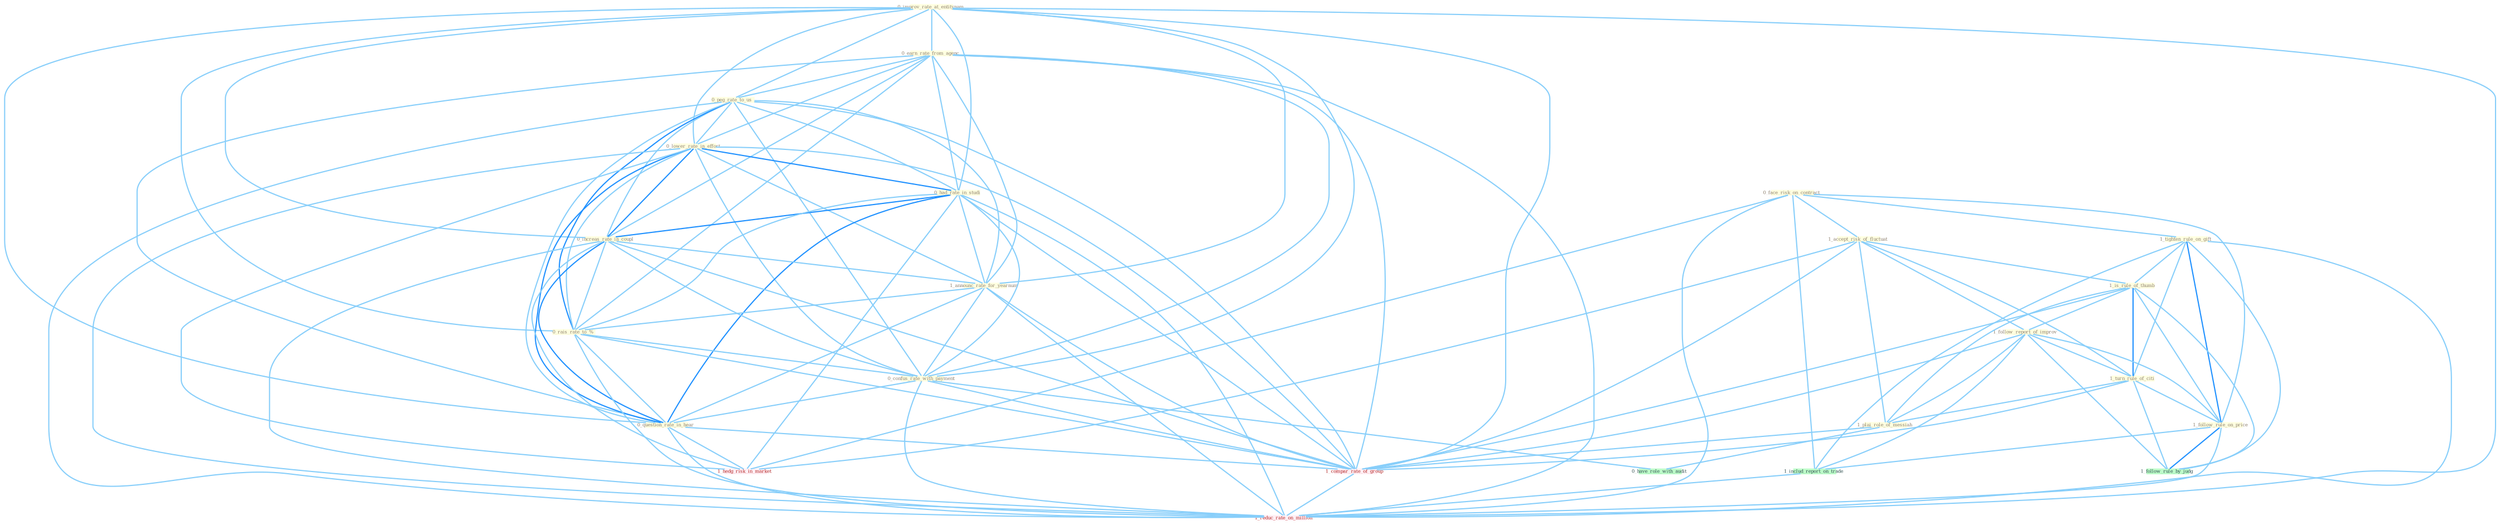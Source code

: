 Graph G{ 
    node
    [shape=polygon,style=filled,width=.5,height=.06,color="#BDFCC9",fixedsize=true,fontsize=4,
    fontcolor="#2f4f4f"];
    {node
    [color="#ffffe0", fontcolor="#8b7d6b"] "0_face_risk_on_contract " "0_improv_rate_at_entitynam " "0_earn_rate_from_agenc " "1_accept_risk_of_fluctuat " "1_tighten_rule_on_gift " "0_peg_rate_to_us " "0_lower_rate_in_effort " "0_had_rate_in_studi " "0_increas_rate_in_coupl " "1_is_rule_of_thumb " "1_follow_report_of_improv " "1_announc_rate_for_yearnum " "0_rais_rate_to_% " "0_confus_rate_with_payment " "1_turn_rule_of_citi " "1_plai_role_of_messiah " "1_follow_rule_on_price " "0_question_rate_in_hear "}
{node [color="#fff0f5", fontcolor="#b22222"] "1_compar_rate_of_group " "1_hedg_risk_in_market " "1_reduc_rate_on_million "}
edge [color="#B0E2FF"];

	"0_face_risk_on_contract " -- "1_accept_risk_of_fluctuat " [w="1", color="#87cefa" ];
	"0_face_risk_on_contract " -- "1_tighten_rule_on_gift " [w="1", color="#87cefa" ];
	"0_face_risk_on_contract " -- "1_follow_rule_on_price " [w="1", color="#87cefa" ];
	"0_face_risk_on_contract " -- "1_includ_report_on_trade " [w="1", color="#87cefa" ];
	"0_face_risk_on_contract " -- "1_hedg_risk_in_market " [w="1", color="#87cefa" ];
	"0_face_risk_on_contract " -- "1_reduc_rate_on_million " [w="1", color="#87cefa" ];
	"0_improv_rate_at_entitynam " -- "0_earn_rate_from_agenc " [w="1", color="#87cefa" ];
	"0_improv_rate_at_entitynam " -- "0_peg_rate_to_us " [w="1", color="#87cefa" ];
	"0_improv_rate_at_entitynam " -- "0_lower_rate_in_effort " [w="1", color="#87cefa" ];
	"0_improv_rate_at_entitynam " -- "0_had_rate_in_studi " [w="1", color="#87cefa" ];
	"0_improv_rate_at_entitynam " -- "0_increas_rate_in_coupl " [w="1", color="#87cefa" ];
	"0_improv_rate_at_entitynam " -- "1_announc_rate_for_yearnum " [w="1", color="#87cefa" ];
	"0_improv_rate_at_entitynam " -- "0_rais_rate_to_% " [w="1", color="#87cefa" ];
	"0_improv_rate_at_entitynam " -- "0_confus_rate_with_payment " [w="1", color="#87cefa" ];
	"0_improv_rate_at_entitynam " -- "0_question_rate_in_hear " [w="1", color="#87cefa" ];
	"0_improv_rate_at_entitynam " -- "1_compar_rate_of_group " [w="1", color="#87cefa" ];
	"0_improv_rate_at_entitynam " -- "1_reduc_rate_on_million " [w="1", color="#87cefa" ];
	"0_earn_rate_from_agenc " -- "0_peg_rate_to_us " [w="1", color="#87cefa" ];
	"0_earn_rate_from_agenc " -- "0_lower_rate_in_effort " [w="1", color="#87cefa" ];
	"0_earn_rate_from_agenc " -- "0_had_rate_in_studi " [w="1", color="#87cefa" ];
	"0_earn_rate_from_agenc " -- "0_increas_rate_in_coupl " [w="1", color="#87cefa" ];
	"0_earn_rate_from_agenc " -- "1_announc_rate_for_yearnum " [w="1", color="#87cefa" ];
	"0_earn_rate_from_agenc " -- "0_rais_rate_to_% " [w="1", color="#87cefa" ];
	"0_earn_rate_from_agenc " -- "0_confus_rate_with_payment " [w="1", color="#87cefa" ];
	"0_earn_rate_from_agenc " -- "0_question_rate_in_hear " [w="1", color="#87cefa" ];
	"0_earn_rate_from_agenc " -- "1_compar_rate_of_group " [w="1", color="#87cefa" ];
	"0_earn_rate_from_agenc " -- "1_reduc_rate_on_million " [w="1", color="#87cefa" ];
	"1_accept_risk_of_fluctuat " -- "1_is_rule_of_thumb " [w="1", color="#87cefa" ];
	"1_accept_risk_of_fluctuat " -- "1_follow_report_of_improv " [w="1", color="#87cefa" ];
	"1_accept_risk_of_fluctuat " -- "1_turn_rule_of_citi " [w="1", color="#87cefa" ];
	"1_accept_risk_of_fluctuat " -- "1_plai_role_of_messiah " [w="1", color="#87cefa" ];
	"1_accept_risk_of_fluctuat " -- "1_compar_rate_of_group " [w="1", color="#87cefa" ];
	"1_accept_risk_of_fluctuat " -- "1_hedg_risk_in_market " [w="1", color="#87cefa" ];
	"1_tighten_rule_on_gift " -- "1_is_rule_of_thumb " [w="1", color="#87cefa" ];
	"1_tighten_rule_on_gift " -- "1_turn_rule_of_citi " [w="1", color="#87cefa" ];
	"1_tighten_rule_on_gift " -- "1_follow_rule_on_price " [w="2", color="#1e90ff" , len=0.8];
	"1_tighten_rule_on_gift " -- "1_includ_report_on_trade " [w="1", color="#87cefa" ];
	"1_tighten_rule_on_gift " -- "1_follow_rule_by_judg " [w="1", color="#87cefa" ];
	"1_tighten_rule_on_gift " -- "1_reduc_rate_on_million " [w="1", color="#87cefa" ];
	"0_peg_rate_to_us " -- "0_lower_rate_in_effort " [w="1", color="#87cefa" ];
	"0_peg_rate_to_us " -- "0_had_rate_in_studi " [w="1", color="#87cefa" ];
	"0_peg_rate_to_us " -- "0_increas_rate_in_coupl " [w="1", color="#87cefa" ];
	"0_peg_rate_to_us " -- "1_announc_rate_for_yearnum " [w="1", color="#87cefa" ];
	"0_peg_rate_to_us " -- "0_rais_rate_to_% " [w="2", color="#1e90ff" , len=0.8];
	"0_peg_rate_to_us " -- "0_confus_rate_with_payment " [w="1", color="#87cefa" ];
	"0_peg_rate_to_us " -- "0_question_rate_in_hear " [w="1", color="#87cefa" ];
	"0_peg_rate_to_us " -- "1_compar_rate_of_group " [w="1", color="#87cefa" ];
	"0_peg_rate_to_us " -- "1_reduc_rate_on_million " [w="1", color="#87cefa" ];
	"0_lower_rate_in_effort " -- "0_had_rate_in_studi " [w="2", color="#1e90ff" , len=0.8];
	"0_lower_rate_in_effort " -- "0_increas_rate_in_coupl " [w="2", color="#1e90ff" , len=0.8];
	"0_lower_rate_in_effort " -- "1_announc_rate_for_yearnum " [w="1", color="#87cefa" ];
	"0_lower_rate_in_effort " -- "0_rais_rate_to_% " [w="1", color="#87cefa" ];
	"0_lower_rate_in_effort " -- "0_confus_rate_with_payment " [w="1", color="#87cefa" ];
	"0_lower_rate_in_effort " -- "0_question_rate_in_hear " [w="2", color="#1e90ff" , len=0.8];
	"0_lower_rate_in_effort " -- "1_compar_rate_of_group " [w="1", color="#87cefa" ];
	"0_lower_rate_in_effort " -- "1_hedg_risk_in_market " [w="1", color="#87cefa" ];
	"0_lower_rate_in_effort " -- "1_reduc_rate_on_million " [w="1", color="#87cefa" ];
	"0_had_rate_in_studi " -- "0_increas_rate_in_coupl " [w="2", color="#1e90ff" , len=0.8];
	"0_had_rate_in_studi " -- "1_announc_rate_for_yearnum " [w="1", color="#87cefa" ];
	"0_had_rate_in_studi " -- "0_rais_rate_to_% " [w="1", color="#87cefa" ];
	"0_had_rate_in_studi " -- "0_confus_rate_with_payment " [w="1", color="#87cefa" ];
	"0_had_rate_in_studi " -- "0_question_rate_in_hear " [w="2", color="#1e90ff" , len=0.8];
	"0_had_rate_in_studi " -- "1_compar_rate_of_group " [w="1", color="#87cefa" ];
	"0_had_rate_in_studi " -- "1_hedg_risk_in_market " [w="1", color="#87cefa" ];
	"0_had_rate_in_studi " -- "1_reduc_rate_on_million " [w="1", color="#87cefa" ];
	"0_increas_rate_in_coupl " -- "1_announc_rate_for_yearnum " [w="1", color="#87cefa" ];
	"0_increas_rate_in_coupl " -- "0_rais_rate_to_% " [w="1", color="#87cefa" ];
	"0_increas_rate_in_coupl " -- "0_confus_rate_with_payment " [w="1", color="#87cefa" ];
	"0_increas_rate_in_coupl " -- "0_question_rate_in_hear " [w="2", color="#1e90ff" , len=0.8];
	"0_increas_rate_in_coupl " -- "1_compar_rate_of_group " [w="1", color="#87cefa" ];
	"0_increas_rate_in_coupl " -- "1_hedg_risk_in_market " [w="1", color="#87cefa" ];
	"0_increas_rate_in_coupl " -- "1_reduc_rate_on_million " [w="1", color="#87cefa" ];
	"1_is_rule_of_thumb " -- "1_follow_report_of_improv " [w="1", color="#87cefa" ];
	"1_is_rule_of_thumb " -- "1_turn_rule_of_citi " [w="2", color="#1e90ff" , len=0.8];
	"1_is_rule_of_thumb " -- "1_plai_role_of_messiah " [w="1", color="#87cefa" ];
	"1_is_rule_of_thumb " -- "1_follow_rule_on_price " [w="1", color="#87cefa" ];
	"1_is_rule_of_thumb " -- "1_compar_rate_of_group " [w="1", color="#87cefa" ];
	"1_is_rule_of_thumb " -- "1_follow_rule_by_judg " [w="1", color="#87cefa" ];
	"1_follow_report_of_improv " -- "1_turn_rule_of_citi " [w="1", color="#87cefa" ];
	"1_follow_report_of_improv " -- "1_plai_role_of_messiah " [w="1", color="#87cefa" ];
	"1_follow_report_of_improv " -- "1_follow_rule_on_price " [w="1", color="#87cefa" ];
	"1_follow_report_of_improv " -- "1_includ_report_on_trade " [w="1", color="#87cefa" ];
	"1_follow_report_of_improv " -- "1_compar_rate_of_group " [w="1", color="#87cefa" ];
	"1_follow_report_of_improv " -- "1_follow_rule_by_judg " [w="1", color="#87cefa" ];
	"1_announc_rate_for_yearnum " -- "0_rais_rate_to_% " [w="1", color="#87cefa" ];
	"1_announc_rate_for_yearnum " -- "0_confus_rate_with_payment " [w="1", color="#87cefa" ];
	"1_announc_rate_for_yearnum " -- "0_question_rate_in_hear " [w="1", color="#87cefa" ];
	"1_announc_rate_for_yearnum " -- "1_compar_rate_of_group " [w="1", color="#87cefa" ];
	"1_announc_rate_for_yearnum " -- "1_reduc_rate_on_million " [w="1", color="#87cefa" ];
	"0_rais_rate_to_% " -- "0_confus_rate_with_payment " [w="1", color="#87cefa" ];
	"0_rais_rate_to_% " -- "0_question_rate_in_hear " [w="1", color="#87cefa" ];
	"0_rais_rate_to_% " -- "1_compar_rate_of_group " [w="1", color="#87cefa" ];
	"0_rais_rate_to_% " -- "1_reduc_rate_on_million " [w="1", color="#87cefa" ];
	"0_confus_rate_with_payment " -- "0_question_rate_in_hear " [w="1", color="#87cefa" ];
	"0_confus_rate_with_payment " -- "1_compar_rate_of_group " [w="1", color="#87cefa" ];
	"0_confus_rate_with_payment " -- "1_reduc_rate_on_million " [w="1", color="#87cefa" ];
	"0_confus_rate_with_payment " -- "0_have_role_with_audit " [w="1", color="#87cefa" ];
	"1_turn_rule_of_citi " -- "1_plai_role_of_messiah " [w="1", color="#87cefa" ];
	"1_turn_rule_of_citi " -- "1_follow_rule_on_price " [w="1", color="#87cefa" ];
	"1_turn_rule_of_citi " -- "1_compar_rate_of_group " [w="1", color="#87cefa" ];
	"1_turn_rule_of_citi " -- "1_follow_rule_by_judg " [w="1", color="#87cefa" ];
	"1_plai_role_of_messiah " -- "1_compar_rate_of_group " [w="1", color="#87cefa" ];
	"1_plai_role_of_messiah " -- "0_have_role_with_audit " [w="1", color="#87cefa" ];
	"1_follow_rule_on_price " -- "1_includ_report_on_trade " [w="1", color="#87cefa" ];
	"1_follow_rule_on_price " -- "1_follow_rule_by_judg " [w="2", color="#1e90ff" , len=0.8];
	"1_follow_rule_on_price " -- "1_reduc_rate_on_million " [w="1", color="#87cefa" ];
	"0_question_rate_in_hear " -- "1_compar_rate_of_group " [w="1", color="#87cefa" ];
	"0_question_rate_in_hear " -- "1_hedg_risk_in_market " [w="1", color="#87cefa" ];
	"0_question_rate_in_hear " -- "1_reduc_rate_on_million " [w="1", color="#87cefa" ];
	"1_includ_report_on_trade " -- "1_reduc_rate_on_million " [w="1", color="#87cefa" ];
	"1_compar_rate_of_group " -- "1_reduc_rate_on_million " [w="1", color="#87cefa" ];
}